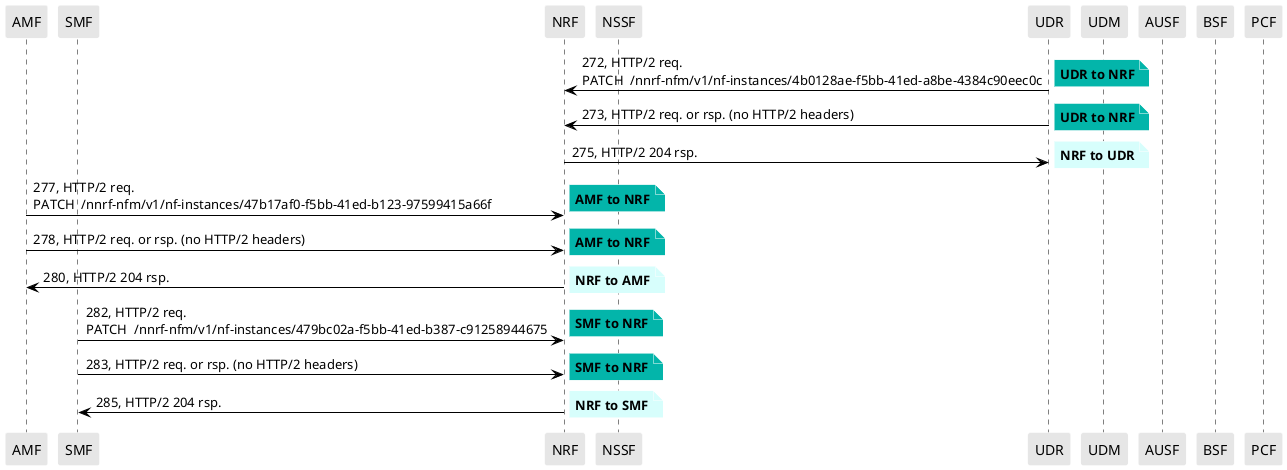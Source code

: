 @startuml
skinparam shadowing false
skinparam NoteBorderColor white
skinparam sequence {
    ArrowColor black
    LifeLineBorderColor black
    LifeLineBackgroundColor black
    ParticipantBorderColor white
    ParticipantBackgroundColor #e6e6e6
}
participant "AMF"
participant "SMF"
participant "NRF"
participant "NSSF"
participant "UDR"
participant "UDM"
participant "AUSF"
participant "BSF"
participant "PCF"

"UDR" -> "NRF": 272, HTTP/2 req.\nPATCH  /nnrf-nfm/v1/nf-instances/4b0128ae-f5bb-41ed-a8be-4384c90eec0c

note right #03B5AA
**UDR to NRF**
end note

"UDR" -> "NRF": 273, HTTP/2 req. or rsp. (no HTTP/2 headers)

note right #03B5AA
**UDR to NRF**
end note

"NRF" -> "UDR": 275, HTTP/2 204 rsp.

note right #D7FEFC
**NRF to UDR**
end note

"AMF" -> "NRF": 277, HTTP/2 req.\nPATCH  /nnrf-nfm/v1/nf-instances/47b17af0-f5bb-41ed-b123-97599415a66f

note right #03B5AA
**AMF to NRF**
end note

"AMF" -> "NRF": 278, HTTP/2 req. or rsp. (no HTTP/2 headers)

note right #03B5AA
**AMF to NRF**
end note

"NRF" -> "AMF": 280, HTTP/2 204 rsp.

note right #D7FEFC
**NRF to AMF**
end note

"SMF" -> "NRF": 282, HTTP/2 req.\nPATCH  /nnrf-nfm/v1/nf-instances/479bc02a-f5bb-41ed-b387-c91258944675

note right #03B5AA
**SMF to NRF**
end note

"SMF" -> "NRF": 283, HTTP/2 req. or rsp. (no HTTP/2 headers)

note right #03B5AA
**SMF to NRF**
end note

"NRF" -> "SMF": 285, HTTP/2 204 rsp.

note right #D7FEFC
**NRF to SMF**
end note

@enduml

